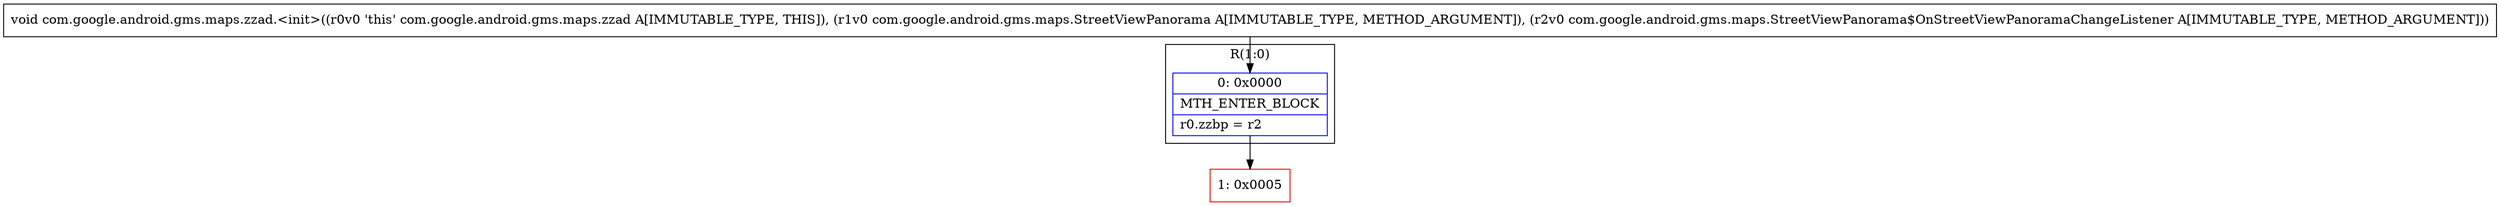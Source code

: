 digraph "CFG forcom.google.android.gms.maps.zzad.\<init\>(Lcom\/google\/android\/gms\/maps\/StreetViewPanorama;Lcom\/google\/android\/gms\/maps\/StreetViewPanorama$OnStreetViewPanoramaChangeListener;)V" {
subgraph cluster_Region_869418797 {
label = "R(1:0)";
node [shape=record,color=blue];
Node_0 [shape=record,label="{0\:\ 0x0000|MTH_ENTER_BLOCK\l|r0.zzbp = r2\l}"];
}
Node_1 [shape=record,color=red,label="{1\:\ 0x0005}"];
MethodNode[shape=record,label="{void com.google.android.gms.maps.zzad.\<init\>((r0v0 'this' com.google.android.gms.maps.zzad A[IMMUTABLE_TYPE, THIS]), (r1v0 com.google.android.gms.maps.StreetViewPanorama A[IMMUTABLE_TYPE, METHOD_ARGUMENT]), (r2v0 com.google.android.gms.maps.StreetViewPanorama$OnStreetViewPanoramaChangeListener A[IMMUTABLE_TYPE, METHOD_ARGUMENT])) }"];
MethodNode -> Node_0;
Node_0 -> Node_1;
}

